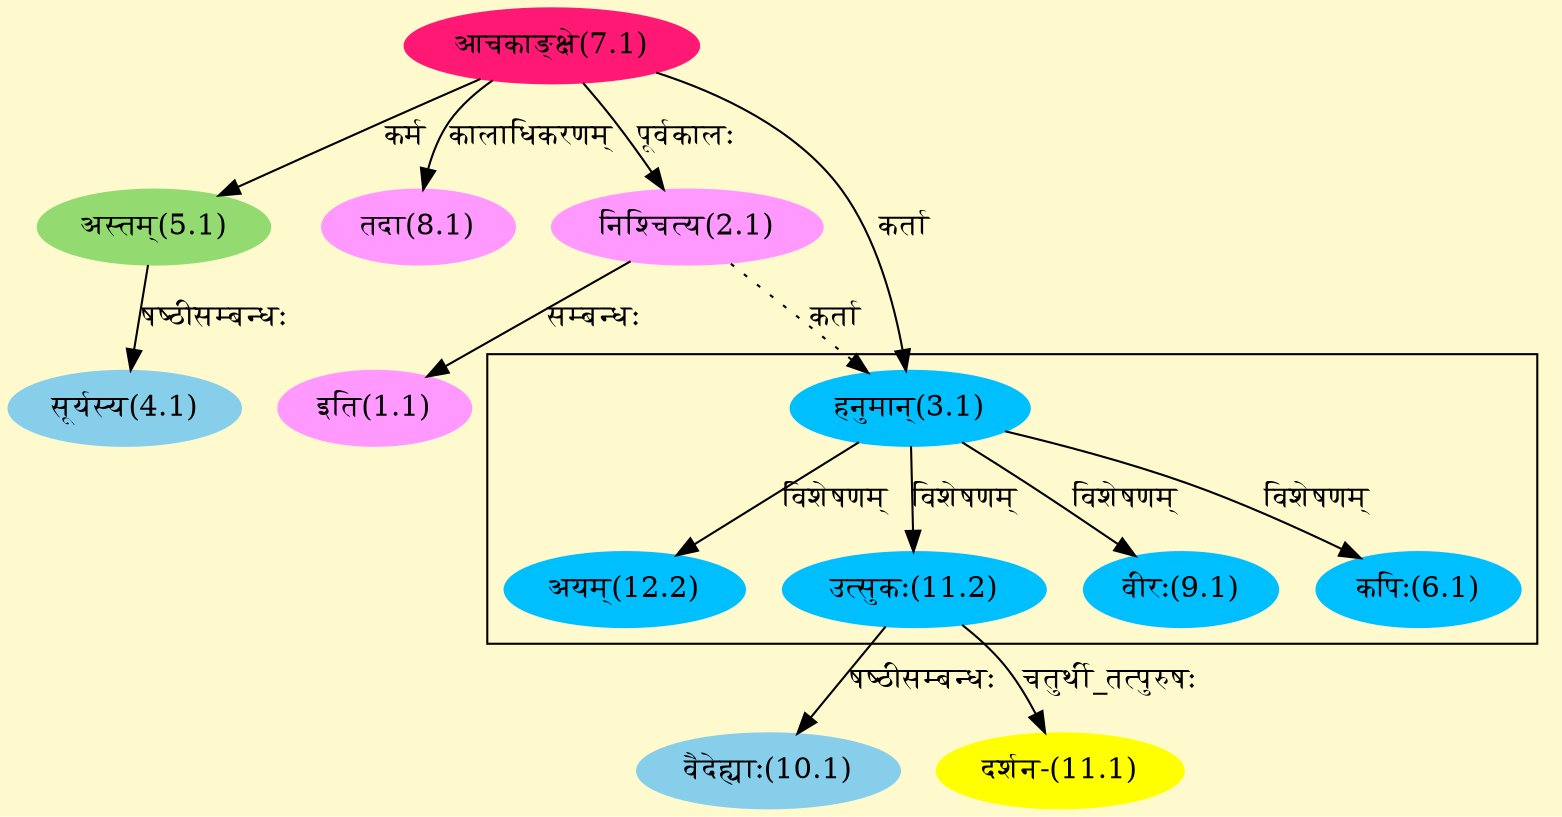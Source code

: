 digraph G{
rankdir=BT;
 compound=true;
 bgcolor="lemonchiffon1";

subgraph cluster_1{
Node6_1 [style=filled, color="#00BFFF" label = "कपिः(6.1)"]
Node3_1 [style=filled, color="#00BFFF" label = "हनुमान्(3.1)"]
Node9_1 [style=filled, color="#00BFFF" label = "वीरः(9.1)"]
Node11_2 [style=filled, color="#00BFFF" label = "उत्सुकः(11.2)"]
Node12_2 [style=filled, color="#00BFFF" label = "अयम्(12.2)"]

}
Node1_1 [style=filled, color="#FF99FF" label = "इति(1.1)"]
Node2_1 [style=filled, color="#FF99FF" label = "निश्चित्य(2.1)"]
Node7_1 [style=filled, color="#FF1975" label = "आचकाङ्क्षे(7.1)"]
Node3_1 [style=filled, color="#00BFFF" label = "हनुमान्(3.1)"]
Node4_1 [style=filled, color="#87CEEB" label = "सूर्यस्य(4.1)"]
Node5_1 [style=filled, color="#93DB70" label = "अस्तम्(5.1)"]
Node [style=filled, color="" label = "()"]
Node8_1 [style=filled, color="#FF99FF" label = "तदा(8.1)"]
Node10_1 [style=filled, color="#87CEEB" label = "वैदेह्याः(10.1)"]
Node11_2 [style=filled, color="#00BFFF" label = "उत्सुकः(11.2)"]
Node11_1 [style=filled, color="#FFFF00" label = "दर्शन-(11.1)"]
/* Start of Relations section */

Node1_1 -> Node2_1 [  label="सम्बन्धः"  dir="back" ]
Node2_1 -> Node7_1 [  label="पूर्वकालः"  dir="back" ]
Node3_1 -> Node7_1 [  label="कर्ता"  dir="back" ]
Node3_1 -> Node2_1 [ style=dotted label="कर्ता"  dir="back" ]
Node4_1 -> Node5_1 [  label="षष्ठीसम्बन्धः"  dir="back" ]
Node5_1 -> Node7_1 [  label="कर्म"  dir="back" ]
Node6_1 -> Node3_1 [  label="विशेषणम्"  dir="back" ]
Node8_1 -> Node7_1 [  label="कालाधिकरणम्"  dir="back" ]
Node9_1 -> Node3_1 [  label="विशेषणम्"  dir="back" ]
Node10_1 -> Node11_2 [  label="षष्ठीसम्बन्धः"  dir="back" ]
Node11_1 -> Node11_2 [  label="चतुर्थी_तत्पुरुषः"  dir="back" ]
Node11_2 -> Node3_1 [  label="विशेषणम्"  dir="back" ]
Node12_2 -> Node3_1 [  label="विशेषणम्"  dir="back" ]
}
